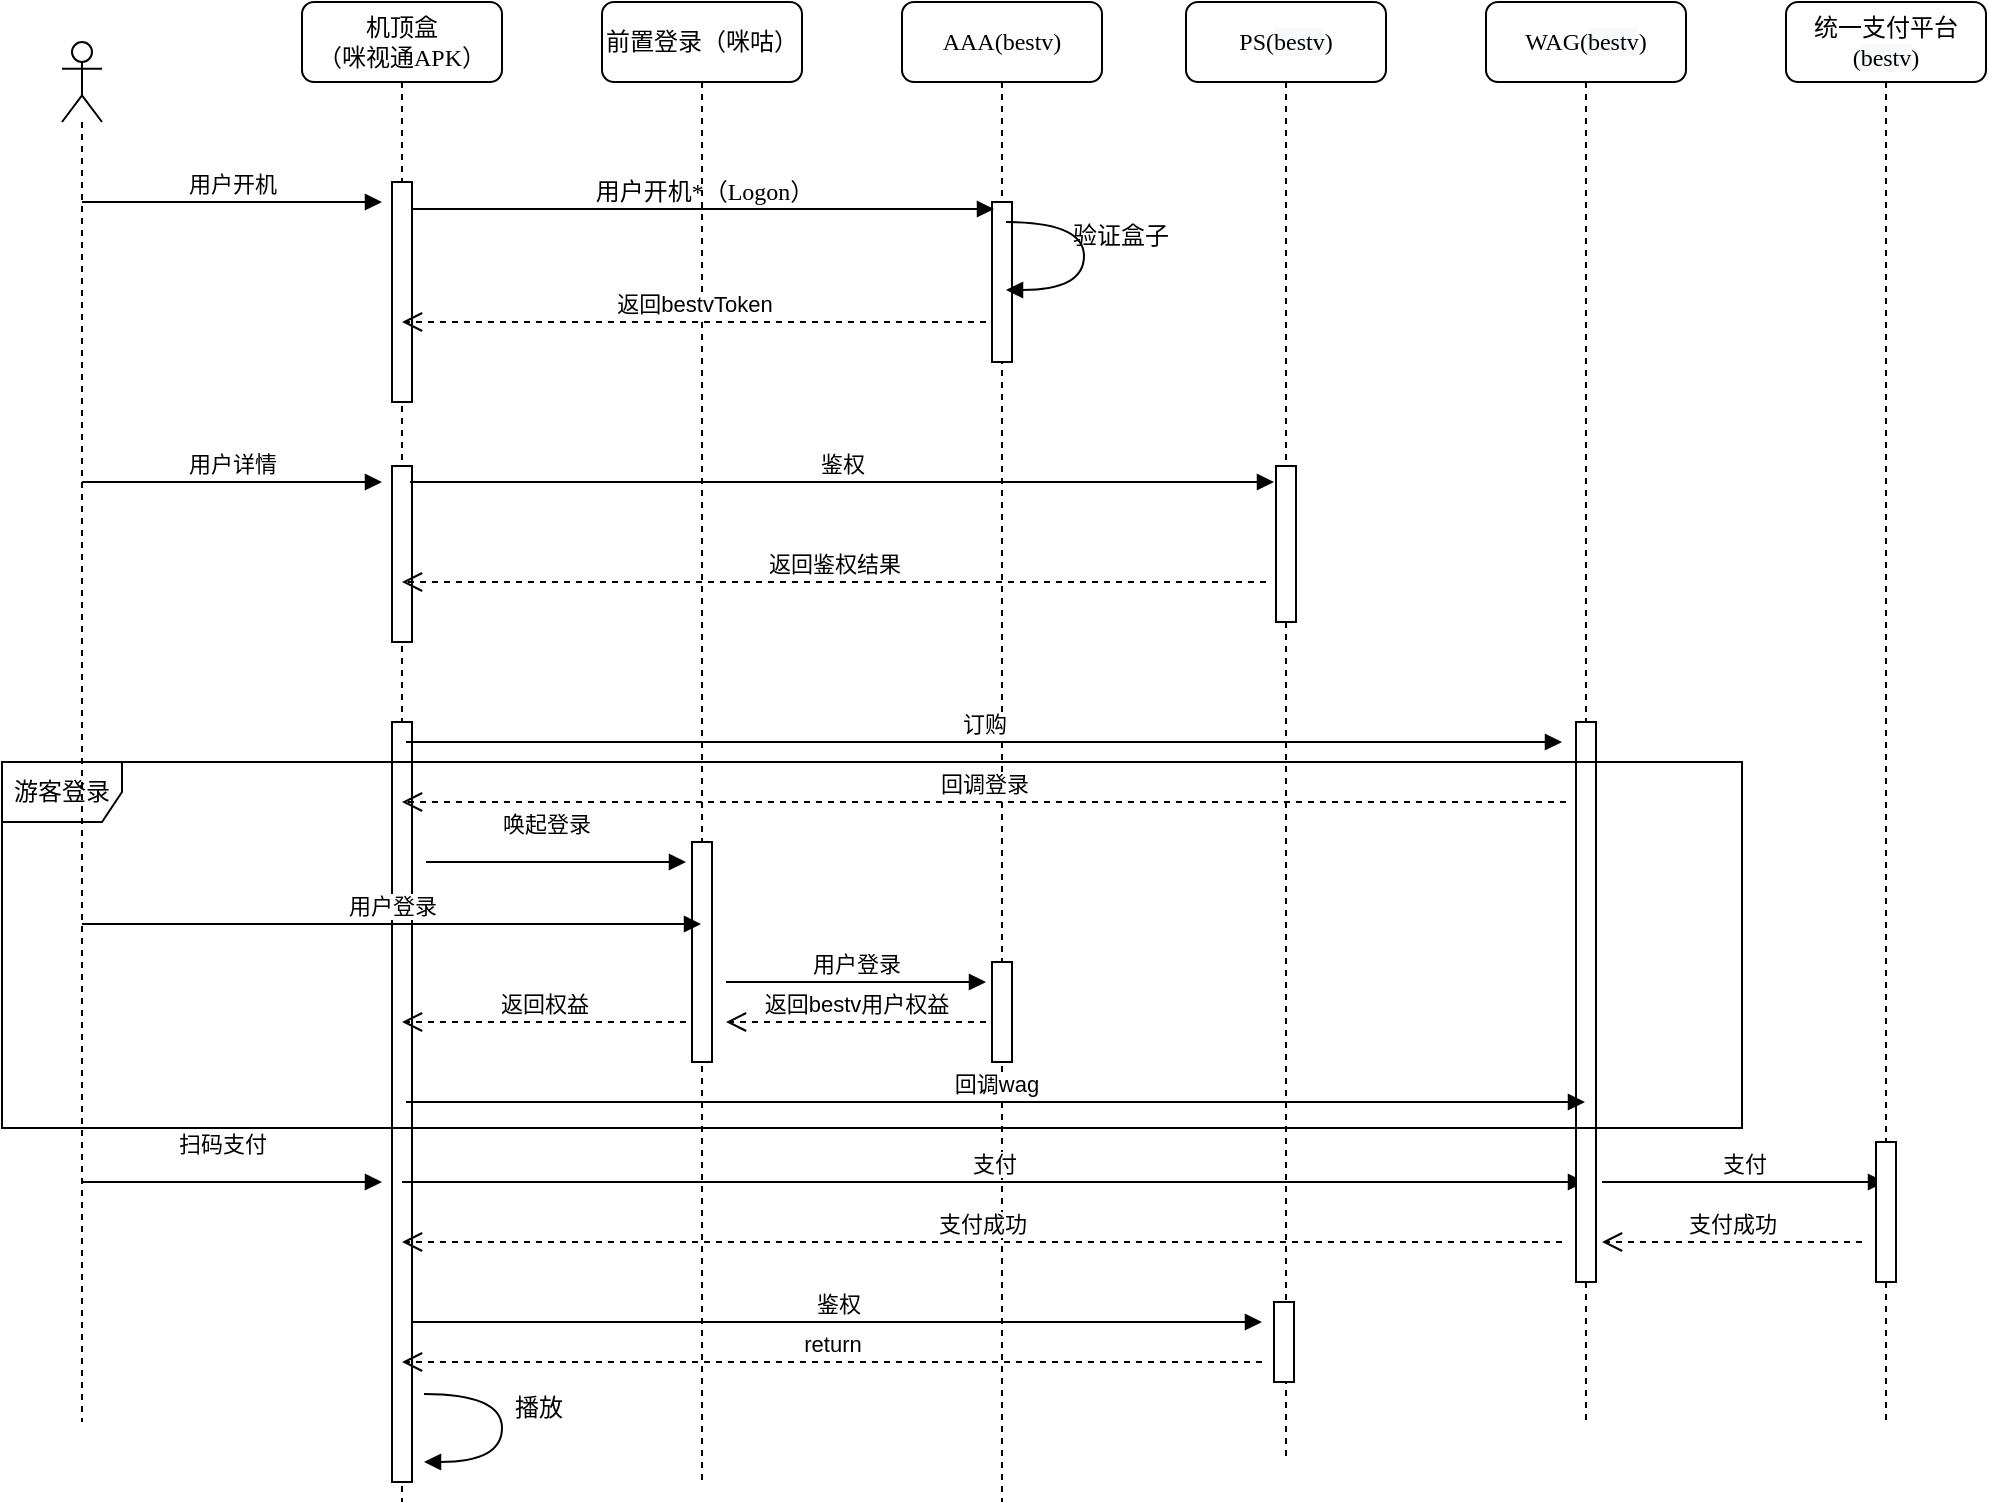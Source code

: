 <mxfile type="github" version="12.4.9">
  <diagram id="13e1069c-82ec-6db2-03f1-153e76fe0fe0" name="Page-1">
    <mxGraphModel grid="1" shadow="0" math="0" background="#ffffff" pageHeight="850" pageWidth="1100" pageScale="1" page="1" fold="1" arrows="1" connect="1" tooltips="1" guides="1" gridSize="10" dy="792" dx="1422">
      <root>
        <mxCell id="0"/>
        <mxCell id="1" parent="0"/>
        <mxCell id="XAI1HucwZ2nyAOawFUFM-1" value="&lt;span style=&quot;display: inline ; float: none ; background-color: rgb(248 , 249 , 250) ; color: transparent ; font-family: monospace ; font-size: 0px ; font-style: normal ; font-variant: normal ; font-weight: 400 ; letter-spacing: normal ; text-align: left ; text-decoration: none ; text-indent: 0px ; text-transform: none ; white-space: nowrap ; word-break: break-all ; word-spacing: 0px&quot;&gt;%3CmxGraphModel%3E%3Croot%3E%3CmxCell%20id%3D%220%22%2F%3E%3CmxCell%20id%3D%221%22%20parent%3D%220%22%2F%3E%3CmxCell%20id%3D%222%22%20value%3D%22%E5%89%8D%E7%BD%AE%E7%99%BB%E5%BD%95%EF%BC%88%E5%92%AA%E5%92%95%EF%BC%89%22%20parent%3D%221%22%20vertex%3D%221%22%20style%3D%22shape%3DumlLifeline%3Bperimeter%3DlifelinePerimeter%3BwhiteSpace%3Dwrap%3Bhtml%3D1%3Bcontainer%3D1%3Bcollapsible%3D0%3BrecursiveResize%3D0%3BoutlineConnect%3D0%3Brounded%3D1%3Bshadow%3D0%3Bcomic%3D0%3BlabelBackgroundColor%3Dnone%3BstrokeWidth%3D1%3BfontFamily%3DVerdana%3BfontSize%3D12%3Balign%3Dcenter%3B%22%3E%3CmxGeometry%20as%3D%22geometry%22%20height%3D%22580%22%20width%3D%22100%22%20y%3D%2280%22%20x%3D%22238%22%2F%3E%3C%2FmxCell%3E%3CmxCell%20id%3D%223%22%20value%3D%22AAA(%E7%99%BE%E8%A7%86%E9%80%9A)%22%20parent%3D%221%22%20vertex%3D%221%22%20style%3D%22shape%3DumlLifeline%3Bperimeter%3DlifelinePerimeter%3BwhiteSpace%3Dwrap%3Bhtml%3D1%3Bcontainer%3D1%3Bcollapsible%3D0%3BrecursiveResize%3D0%3BoutlineConnect%3D0%3Brounded%3D1%3Bshadow%3D0%3Bcomic%3D0%3BlabelBackgroundColor%3Dnone%3BstrokeWidth%3D1%3BfontFamily%3DVerdana%3BfontSize%3D12%3Balign%3Dcenter%3B%22%3E%3CmxGeometry%20as%3D%22geometry%22%20height%3D%22580%22%20width%3D%22100%22%20y%3D%2280%22%20x%3D%22388%22%2F%3E%3C%2FmxCell%3E%3CmxCell%20id%3D%224%22%20value%3D%22%22%20parent%3D%223%22%20vertex%3D%221%22%20style%3D%22html%3D1%3Bpoints%3D%5B%5D%3Bperimeter%3DorthogonalPerimeter%3Brounded%3D0%3Bshadow%3D0%3Bcomic%3D0%3BlabelBackgroundColor%3Dnone%3BstrokeWidth%3D1%3BfontFamily%3DVerdana%3BfontSize%3D12%3Balign%3Dcenter%3B%22%3E%3CmxGeometry%20as%3D%22geometry%22%20height%3D%2250%22%20width%3D%2210%22%20y%3D%22100%22%20x%3D%2245%22%2F%3E%3C%2FmxCell%3E%3CmxCell%20id%3D%225%22%20value%3D%22%22%20parent%3D%223%22%20vertex%3D%221%22%20style%3D%22shape%3DrequiredInterface%3Bhtml%3D1%3BverticalLabelPosition%3Dbottom%3B%22%3E%3CmxGeometry%20as%3D%22geometry%22%20height%3D%2220%22%20width%3D%2210%22%20y%3D%22130%22%20x%3D%2255%22%2F%3E%3C%2FmxCell%3E%3CmxCell%20id%3D%226%22%20value%3D%22%E6%9C%BA%E9%A1%B6%E7%9B%92%26lt%3Bbr%26gt%3B%EF%BC%88%E5%92%AA%E8%A7%86%E9%80%9AAPK%EF%BC%89%22%20parent%3D%221%22%20vertex%3D%221%22%20style%3D%22shape%3DumlLifeline%3Bperimeter%3DlifelinePerimeter%3BwhiteSpace%3Dwrap%3Bhtml%3D1%3Bcontainer%3D1%3Bcollapsible%3D0%3BrecursiveResize%3D0%3BoutlineConnect%3D0%3Brounded%3D1%3Bshadow%3D0%3Bcomic%3D0%3BlabelBackgroundColor%3Dnone%3BstrokeWidth%3D1%3BfontFamily%3DVerdana%3BfontSize%3D12%3Balign%3Dcenter%3B%22%3E%3CmxGeometry%20as%3D%22geometry%22%20height%3D%22580%22%20width%3D%22100%22%20y%3D%2280%22%20x%3D%2288%22%2F%3E%3C%2FmxCell%3E%3CmxCell%20id%3D%227%22%20value%3D%22%22%20parent%3D%226%22%20vertex%3D%221%22%20style%3D%22html%3D1%3Bpoints%3D%5B%5D%3Bperimeter%3DorthogonalPerimeter%3Brounded%3D0%3Bshadow%3D0%3Bcomic%3D0%3BlabelBackgroundColor%3Dnone%3BstrokeWidth%3D1%3BfontFamily%3DVerdana%3BfontSize%3D12%3Balign%3Dcenter%3B%22%3E%3CmxGeometry%20as%3D%22geometry%22%20height%3D%22150%22%20width%3D%2210%22%20y%3D%2290%22%20x%3D%2245%22%2F%3E%3C%2FmxCell%3E%3CmxCell%20id%3D%228%22%20value%3D%22%E7%94%A8%E6%88%B7%E7%99%BB%E5%BD%95*%EF%BC%88Logon%EF%BC%89%22%20parent%3D%221%22%20style%3D%22html%3D1%3BverticalAlign%3Dbottom%3BendArrow%3Dblock%3BentryX%3D0.1%3BentryY%3D0.045%3BlabelBackgroundColor%3Dnone%3BfontFamily%3DVerdana%3BfontSize%3D12%3BedgeStyle%3DelbowEdgeStyle%3Belbow%3Dvertical%3BentryDx%3D0%3BentryDy%3D0%3BentryPerimeter%3D0%3B%22%20edge%3D%221%22%20target%3D%224%22%20source%3D%227%22%3E%3CmxGeometry%20as%3D%22geometry%22%20relative%3D%221%22%3E%3CmxPoint%20as%3D%22sourcePoint%22%20y%3D%22190%22%20x%3D%22208%22%2F%3E%3CmxPoint%20as%3D%22targetPoint%22%20y%3D%22180%22%20x%3D%22283%22%2F%3E%3C%2FmxGeometry%3E%3C%2FmxCell%3E%3CmxCell%20id%3D%229%22%20value%3D%22Note%22%20parent%3D%221%22%20vertex%3D%221%22%20style%3D%22shape%3Dnote%3BwhiteSpace%3Dwrap%3Bhtml%3D1%3Bsize%3D14%3BverticalAlign%3Dtop%3Balign%3Dleft%3BspacingTop%3D-6%3Brounded%3D0%3Bshadow%3D0%3Bcomic%3D0%3BlabelBackgroundColor%3Dnone%3BstrokeWidth%3D1%3BfontFamily%3DVerdana%3BfontSize%3D12%22%3E%3CmxGeometry%20as%3D%22geometry%22%20height%3D%2235%22%20width%3D%22100%22%20y%3D%2230%22%20x%3D%2288%22%2F%3E%3C%2FmxCell%3E%3CmxCell%20id%3D%2210%22%20value%3D%22Note%22%20parent%3D%221%22%20vertex%3D%221%22%20style%3D%22shape%3Dnote%3BwhiteSpace%3Dwrap%3Bhtml%3D1%3Bsize%3D14%3BverticalAlign%3Dtop%3Balign%3Dleft%3BspacingTop%3D-6%3Brounded%3D0%3Bshadow%3D0%3Bcomic%3D0%3BlabelBackgroundColor%3Dnone%3BstrokeWidth%3D1%3BfontFamily%3DVerdana%3BfontSize%3D12%22%3E%3CmxGeometry%20as%3D%22geometry%22%20height%3D%2235%22%20width%3D%22100%22%20y%3D%2230%22%20x%3D%22228%22%2F%3E%3C%2FmxCell%3E%3CmxCell%20id%3D%2211%22%20value%3D%22Note%22%20parent%3D%221%22%20vertex%3D%221%22%20style%3D%22shape%3Dnote%3BwhiteSpace%3Dwrap%3Bhtml%3D1%3Bsize%3D14%3BverticalAlign%3Dtop%3Balign%3Dleft%3BspacingTop%3D-6%3Brounded%3D0%3Bshadow%3D0%3Bcomic%3D0%3BlabelBackgroundColor%3Dnone%3BstrokeWidth%3D1%3BfontFamily%3DVerdana%3BfontSize%3D12%22%3E%3CmxGeometry%20as%3D%22geometry%22%20height%3D%2235%22%20width%3D%22100%22%20y%3D%2230%22%20x%3D%22388%22%2F%3E%3C%2FmxCell%3E%3CmxCell%20id%3D%2212%22%20value%3D%22PS(%E7%99%BE%E8%A7%86%E9%80%9A)%22%20parent%3D%221%22%20vertex%3D%221%22%20style%3D%22shape%3DumlLifeline%3Bperimeter%3DlifelinePerimeter%3BwhiteSpace%3Dwrap%3Bhtml%3D1%3Bcontainer%3D1%3Bcollapsible%3D0%3BrecursiveResize%3D0%3BoutlineConnect%3D0%3Brounded%3D1%3Bshadow%3D0%3Bcomic%3D0%3BlabelBackgroundColor%3Dnone%3BstrokeWidth%3D1%3BfontFamily%3DVerdana%3BfontSize%3D12%3Balign%3Dcenter%3B%22%3E%3CmxGeometry%20as%3D%22geometry%22%20height%3D%22580%22%20width%3D%22100%22%20y%3D%2280%22%20x%3D%22530%22%2F%3E%3C%2FmxCell%3E%3CmxCell%20id%3D%2213%22%20value%3D%22%22%20parent%3D%2212%22%20vertex%3D%221%22%20style%3D%22html%3D1%3Bpoints%3D%5B%5D%3Bperimeter%3DorthogonalPerimeter%3Brounded%3D0%3Bshadow%3D0%3Bcomic%3D0%3BlabelBackgroundColor%3Dnone%3BstrokeWidth%3D1%3BfontFamily%3DVerdana%3BfontSize%3D12%3Balign%3Dcenter%3B%22%3E%3CmxGeometry%20as%3D%22geometry%22%20height%3D%2260%22%20width%3D%2210%22%20y%3D%22270%22%20x%3D%2245%22%2F%3E%3C%2FmxCell%3E%3CmxCell%20id%3D%2214%22%20value%3D%22WAG(%E7%99%BE%E8%A7%86%E9%80%9A)%22%20parent%3D%221%22%20vertex%3D%221%22%20style%3D%22shape%3DumlLifeline%3Bperimeter%3DlifelinePerimeter%3BwhiteSpace%3Dwrap%3Bhtml%3D1%3Bcontainer%3D1%3Bcollapsible%3D0%3BrecursiveResize%3D0%3BoutlineConnect%3D0%3Brounded%3D1%3Bshadow%3D0%3Bcomic%3D0%3BlabelBackgroundColor%3Dnone%3BstrokeWidth%3D1%3BfontFamily%3DVerdana%3BfontSize%3D12%3Balign%3Dcenter%3B%22%3E%3CmxGeometry%20as%3D%22geometry%22%20height%3D%22580%22%20width%3D%22100%22%20y%3D%2280%22%20x%3D%22680%22%2F%3E%3C%2FmxCell%3E%3CmxCell%20id%3D%2215%22%20value%3D%22%22%20parent%3D%2214%22%20vertex%3D%221%22%20style%3D%22html%3D1%3Bpoints%3D%5B%5D%3Bperimeter%3DorthogonalPerimeter%3Brounded%3D0%3Bshadow%3D0%3Bcomic%3D0%3BlabelBackgroundColor%3Dnone%3BstrokeWidth%3D1%3BfontFamily%3DVerdana%3BfontSize%3D12%3Balign%3Dcenter%3B%22%3E%3CmxGeometry%20as%3D%22geometry%22%20height%3D%2260%22%20width%3D%2210%22%20y%3D%22270%22%20x%3D%2245%22%2F%3E%3C%2FmxCell%3E%3CmxCell%20id%3D%2216%22%20value%3D%22%E7%BB%9F%E4%B8%80%E6%94%AF%E4%BB%98%E5%B9%B3%E5%8F%B0%26lt%3Bbr%26gt%3B(%E7%99%BE%E8%A7%86%E9%80%9A)%22%20parent%3D%221%22%20vertex%3D%221%22%20style%3D%22shape%3DumlLifeline%3Bperimeter%3DlifelinePerimeter%3BwhiteSpace%3Dwrap%3Bhtml%3D1%3Bcontainer%3D1%3Bcollapsible%3D0%3BrecursiveResize%3D0%3BoutlineConnect%3D0%3Brounded%3D1%3Bshadow%3D0%3Bcomic%3D0%3BlabelBackgroundColor%3Dnone%3BstrokeWidth%3D1%3BfontFamily%3DVerdana%3BfontSize%3D12%3Balign%3Dcenter%3B%22%3E%3CmxGeometry%20as%3D%22geometry%22%20height%3D%22580%22%20width%3D%22100%22%20y%3D%2280%22%20x%3D%22830%22%2F%3E%3C%2FmxCell%3E%3CmxCell%20id%3D%2217%22%20value%3D%22%22%20parent%3D%2216%22%20vertex%3D%221%22%20style%3D%22html%3D1%3Bpoints%3D%5B%5D%3Bperimeter%3DorthogonalPerimeter%3Brounded%3D0%3Bshadow%3D0%3Bcomic%3D0%3BlabelBackgroundColor%3Dnone%3BstrokeWidth%3D1%3BfontFamily%3DVerdana%3BfontSize%3D12%3Balign%3Dcenter%3B%22%3E%3CmxGeometry%20as%3D%22geometry%22%20height%3D%2260%22%20width%3D%2210%22%20y%3D%22270%22%20x%3D%2245%22%2F%3E%3C%2FmxCell%3E%3C%2Froot%3E%3C%2FmxGraphModel%3E&lt;/span&gt;" parent="1" vertex="1" style="text;html=1;align=center;verticalAlign=middle;resizable=0;points=[];autosize=1;">
          <mxGeometry as="geometry" height="20" width="20" y="308" x="686"/>
        </mxCell>
        <mxCell id="XAI1HucwZ2nyAOawFUFM-2" value="前置登录（咪咕）" parent="1" vertex="1" style="shape=umlLifeline;perimeter=lifelinePerimeter;whiteSpace=wrap;html=1;container=1;collapsible=0;recursiveResize=0;outlineConnect=0;rounded=1;shadow=0;comic=0;labelBackgroundColor=none;strokeWidth=1;fontFamily=Verdana;fontSize=12;align=center;">
          <mxGeometry as="geometry" height="740" width="100" y="90" x="360"/>
        </mxCell>
        <mxCell id="XAI1HucwZ2nyAOawFUFM-37" value="" parent="XAI1HucwZ2nyAOawFUFM-2" vertex="1" style="html=1;points=[];perimeter=orthogonalPerimeter;">
          <mxGeometry as="geometry" height="110" width="10" y="420" x="45"/>
        </mxCell>
        <mxCell id="XAI1HucwZ2nyAOawFUFM-41" value="用户登录" parent="XAI1HucwZ2nyAOawFUFM-2" style="html=1;verticalAlign=bottom;endArrow=block;" edge="1">
          <mxGeometry as="geometry" width="80" relative="1">
            <mxPoint as="sourcePoint" y="490" x="62"/>
            <mxPoint as="targetPoint" y="490" x="192"/>
          </mxGeometry>
        </mxCell>
        <mxCell id="XAI1HucwZ2nyAOawFUFM-3" value="AAA(bestv)" parent="1" vertex="1" style="shape=umlLifeline;perimeter=lifelinePerimeter;whiteSpace=wrap;html=1;container=1;collapsible=0;recursiveResize=0;outlineConnect=0;rounded=1;shadow=0;comic=0;labelBackgroundColor=none;strokeWidth=1;fontFamily=Verdana;fontSize=12;align=center;">
          <mxGeometry as="geometry" height="750" width="100" y="90" x="510"/>
        </mxCell>
        <mxCell id="XAI1HucwZ2nyAOawFUFM-4" value="" parent="XAI1HucwZ2nyAOawFUFM-3" vertex="1" style="html=1;points=[];perimeter=orthogonalPerimeter;rounded=0;shadow=0;comic=0;labelBackgroundColor=none;strokeWidth=1;fontFamily=Verdana;fontSize=12;align=center;">
          <mxGeometry as="geometry" height="80" width="10" y="100" x="45"/>
        </mxCell>
        <mxCell id="XAI1HucwZ2nyAOawFUFM-40" value="" parent="XAI1HucwZ2nyAOawFUFM-3" vertex="1" style="html=1;points=[];perimeter=orthogonalPerimeter;">
          <mxGeometry as="geometry" height="50" width="10" y="480" x="45"/>
        </mxCell>
        <mxCell id="XAI1HucwZ2nyAOawFUFM-6" value="机顶盒&lt;br&gt;（咪视通APK）" parent="1" vertex="1" style="shape=umlLifeline;perimeter=lifelinePerimeter;whiteSpace=wrap;html=1;container=1;collapsible=0;recursiveResize=0;outlineConnect=0;rounded=1;shadow=0;comic=0;labelBackgroundColor=none;strokeWidth=1;fontFamily=Verdana;fontSize=12;align=center;">
          <mxGeometry as="geometry" height="750" width="100" y="90" x="210"/>
        </mxCell>
        <mxCell id="XAI1HucwZ2nyAOawFUFM-7" value="" parent="XAI1HucwZ2nyAOawFUFM-6" vertex="1" style="html=1;points=[];perimeter=orthogonalPerimeter;rounded=0;shadow=0;comic=0;labelBackgroundColor=none;strokeWidth=1;fontFamily=Verdana;fontSize=12;align=center;">
          <mxGeometry as="geometry" height="110" width="10" y="90" x="45"/>
        </mxCell>
        <mxCell id="XAI1HucwZ2nyAOawFUFM-19" value="" parent="XAI1HucwZ2nyAOawFUFM-6" vertex="1" style="html=1;points=[];perimeter=orthogonalPerimeter;">
          <mxGeometry as="geometry" height="88" width="10" y="232" x="45"/>
        </mxCell>
        <mxCell id="XAI1HucwZ2nyAOawFUFM-20" value="鉴权" parent="XAI1HucwZ2nyAOawFUFM-6" style="html=1;verticalAlign=bottom;endArrow=block;" edge="1">
          <mxGeometry as="geometry" width="80" relative="1">
            <mxPoint as="sourcePoint" y="240" x="54"/>
            <mxPoint as="targetPoint" y="240" x="486"/>
          </mxGeometry>
        </mxCell>
        <mxCell id="XAI1HucwZ2nyAOawFUFM-30" value="" parent="XAI1HucwZ2nyAOawFUFM-6" vertex="1" style="html=1;points=[];perimeter=orthogonalPerimeter;">
          <mxGeometry as="geometry" height="380" width="10" y="360" x="45"/>
        </mxCell>
        <mxCell id="XAI1HucwZ2nyAOawFUFM-32" value="订购" parent="XAI1HucwZ2nyAOawFUFM-6" style="html=1;verticalAlign=bottom;endArrow=block;" edge="1">
          <mxGeometry as="geometry" width="80" relative="1">
            <mxPoint as="sourcePoint" y="370" x="52"/>
            <mxPoint as="targetPoint" y="370" x="630"/>
          </mxGeometry>
        </mxCell>
        <mxCell id="XAI1HucwZ2nyAOawFUFM-38" value="唤起登录" parent="XAI1HucwZ2nyAOawFUFM-6" style="html=1;verticalAlign=bottom;endArrow=block;" edge="1">
          <mxGeometry as="geometry" width="80" y="10" x="-0.077" relative="1">
            <mxPoint as="sourcePoint" y="430" x="62"/>
            <mxPoint as="targetPoint" y="430" x="192"/>
            <mxPoint as="offset"/>
          </mxGeometry>
        </mxCell>
        <mxCell id="XAI1HucwZ2nyAOawFUFM-69" value="支付" parent="XAI1HucwZ2nyAOawFUFM-6" style="html=1;verticalAlign=bottom;endArrow=block;" edge="1" target="XAI1HucwZ2nyAOawFUFM-14">
          <mxGeometry as="geometry" width="80" relative="1">
            <mxPoint as="sourcePoint" y="590" x="50"/>
            <mxPoint as="targetPoint" y="590" x="130"/>
          </mxGeometry>
        </mxCell>
        <mxCell id="XAI1HucwZ2nyAOawFUFM-8" value="用户开机*（Logon）" parent="1" style="html=1;verticalAlign=bottom;endArrow=block;entryX=0.1;entryY=0.045;labelBackgroundColor=none;fontFamily=Verdana;fontSize=12;edgeStyle=elbowEdgeStyle;elbow=vertical;entryDx=0;entryDy=0;entryPerimeter=0;" edge="1" target="XAI1HucwZ2nyAOawFUFM-4" source="XAI1HucwZ2nyAOawFUFM-7">
          <mxGeometry as="geometry" relative="1">
            <mxPoint as="sourcePoint" y="200" x="330"/>
            <mxPoint as="targetPoint" y="190" x="405"/>
          </mxGeometry>
        </mxCell>
        <mxCell id="XAI1HucwZ2nyAOawFUFM-12" value="PS(&lt;span style=&quot;display: inline ; float: none ; background-color: rgb(248 , 249 , 250) ; color: rgb(0 , 0 , 0) ; font-family: &amp;#34;verdana&amp;#34; ; font-size: 12px ; font-style: normal ; font-variant: normal ; font-weight: normal ; letter-spacing: normal ; line-height: 1.2 ; overflow-wrap: normal ; text-align: center ; text-decoration: none ; text-indent: 0px ; text-transform: none ; white-space: normal ; word-spacing: 0px&quot;&gt;bestv&lt;/span&gt;)" parent="1" vertex="1" style="shape=umlLifeline;perimeter=lifelinePerimeter;whiteSpace=wrap;html=1;container=1;collapsible=0;recursiveResize=0;outlineConnect=0;rounded=1;shadow=0;comic=0;labelBackgroundColor=none;strokeWidth=1;fontFamily=Verdana;fontSize=12;align=center;">
          <mxGeometry as="geometry" height="730" width="100" y="90" x="652"/>
        </mxCell>
        <mxCell id="XAI1HucwZ2nyAOawFUFM-13" value="" parent="XAI1HucwZ2nyAOawFUFM-12" vertex="1" style="html=1;points=[];perimeter=orthogonalPerimeter;rounded=0;shadow=0;comic=0;labelBackgroundColor=none;strokeWidth=1;fontFamily=Verdana;fontSize=12;align=center;">
          <mxGeometry as="geometry" height="78" width="10" y="232" x="45"/>
        </mxCell>
        <mxCell id="XAI1HucwZ2nyAOawFUFM-72" value="" parent="XAI1HucwZ2nyAOawFUFM-12" vertex="1" style="html=1;points=[];perimeter=orthogonalPerimeter;">
          <mxGeometry as="geometry" height="40" width="10" y="650" x="44"/>
        </mxCell>
        <mxCell id="XAI1HucwZ2nyAOawFUFM-14" value="WAG(&lt;span style=&quot;display: inline ; float: none ; background-color: rgb(248 , 249 , 250) ; color: rgb(0 , 0 , 0) ; font-family: &amp;#34;verdana&amp;#34; ; font-size: 12px ; font-style: normal ; font-variant: normal ; font-weight: normal ; letter-spacing: normal ; line-height: 1.2 ; overflow-wrap: normal ; text-align: center ; text-decoration: none ; text-indent: 0px ; text-transform: none ; white-space: normal ; word-spacing: 0px&quot;&gt;bestv&lt;/span&gt;)" parent="1" vertex="1" style="shape=umlLifeline;perimeter=lifelinePerimeter;whiteSpace=wrap;html=1;container=1;collapsible=0;recursiveResize=0;outlineConnect=0;rounded=1;shadow=0;comic=0;labelBackgroundColor=none;strokeWidth=1;fontFamily=Verdana;fontSize=12;align=center;">
          <mxGeometry as="geometry" height="710" width="100" y="90" x="802"/>
        </mxCell>
        <mxCell id="XAI1HucwZ2nyAOawFUFM-31" value="" parent="XAI1HucwZ2nyAOawFUFM-14" vertex="1" style="html=1;points=[];perimeter=orthogonalPerimeter;">
          <mxGeometry as="geometry" height="280" width="10" y="360" x="45"/>
        </mxCell>
        <mxCell id="XAI1HucwZ2nyAOawFUFM-67" value="支付" parent="XAI1HucwZ2nyAOawFUFM-14" style="html=1;verticalAlign=bottom;endArrow=block;" edge="1" target="XAI1HucwZ2nyAOawFUFM-16">
          <mxGeometry as="geometry" width="80" relative="1">
            <mxPoint as="sourcePoint" y="590" x="58"/>
            <mxPoint as="targetPoint" y="590" x="138"/>
          </mxGeometry>
        </mxCell>
        <mxCell id="XAI1HucwZ2nyAOawFUFM-16" value="统一支付平台&lt;br&gt;(&lt;span style=&quot;display: inline ; float: none ; background-color: rgb(248 , 249 , 250) ; color: rgb(0 , 0 , 0) ; font-family: &amp;#34;verdana&amp;#34; ; font-size: 12px ; font-style: normal ; font-variant: normal ; font-weight: normal ; letter-spacing: normal ; line-height: 1.2 ; overflow-wrap: normal ; text-align: center ; text-decoration: none ; text-indent: 0px ; text-transform: none ; white-space: normal ; word-spacing: 0px&quot;&gt;bestv&lt;/span&gt;)" parent="1" vertex="1" style="shape=umlLifeline;perimeter=lifelinePerimeter;whiteSpace=wrap;html=1;container=1;collapsible=0;recursiveResize=0;outlineConnect=0;rounded=1;shadow=0;comic=0;labelBackgroundColor=none;strokeWidth=1;fontFamily=Verdana;fontSize=12;align=center;">
          <mxGeometry as="geometry" height="710" width="100" y="90" x="952"/>
        </mxCell>
        <mxCell id="XAI1HucwZ2nyAOawFUFM-17" value="" parent="XAI1HucwZ2nyAOawFUFM-16" vertex="1" style="html=1;points=[];perimeter=orthogonalPerimeter;rounded=0;shadow=0;comic=0;labelBackgroundColor=none;strokeWidth=1;fontFamily=Verdana;fontSize=12;align=center;">
          <mxGeometry as="geometry" height="70" width="10" y="570" x="45"/>
        </mxCell>
        <mxCell id="XAI1HucwZ2nyAOawFUFM-18" value="返回bestvToken" parent="1" style="html=1;verticalAlign=bottom;endArrow=open;dashed=1;endSize=8;" edge="1" target="XAI1HucwZ2nyAOawFUFM-6">
          <mxGeometry as="geometry" relative="1">
            <mxPoint as="sourcePoint" y="250" x="552"/>
            <mxPoint as="targetPoint" y="250" x="472"/>
          </mxGeometry>
        </mxCell>
        <mxCell id="7baba1c4bc27f4b0-39" value="验证盒子" parent="1" style="html=1;verticalAlign=bottom;endArrow=block;labelBackgroundColor=none;fontFamily=Verdana;fontSize=12;elbow=vertical;edgeStyle=orthogonalEdgeStyle;curved=1;" edge="1">
          <mxGeometry as="geometry" y="-27" x="0.339" relative="1">
            <mxPoint as="sourcePoint" y="200" x="562"/>
            <mxPoint as="targetPoint" y="234" x="562"/>
            <Array as="points">
              <mxPoint y="200" x="601"/>
              <mxPoint y="234" x="601"/>
            </Array>
            <mxPoint as="offset" y="9" x="20"/>
          </mxGeometry>
        </mxCell>
        <mxCell id="XAI1HucwZ2nyAOawFUFM-29" value="返回鉴权结果" parent="1" style="html=1;verticalAlign=bottom;endArrow=open;dashed=1;endSize=8;" edge="1" target="XAI1HucwZ2nyAOawFUFM-6">
          <mxGeometry as="geometry" relative="1">
            <mxPoint as="sourcePoint" y="380" x="692"/>
            <mxPoint as="targetPoint" y="380" x="612"/>
          </mxGeometry>
        </mxCell>
        <mxCell id="XAI1HucwZ2nyAOawFUFM-36" value="回调登录" parent="1" style="html=1;verticalAlign=bottom;endArrow=open;dashed=1;endSize=8;" edge="1" target="XAI1HucwZ2nyAOawFUFM-6">
          <mxGeometry as="geometry" relative="1">
            <mxPoint as="sourcePoint" y="490" x="842"/>
            <mxPoint as="targetPoint" y="490" x="762"/>
          </mxGeometry>
        </mxCell>
        <mxCell id="XAI1HucwZ2nyAOawFUFM-42" value="返回bestv用户权益" parent="1" style="html=1;verticalAlign=bottom;endArrow=open;dashed=1;endSize=8;" edge="1">
          <mxGeometry as="geometry" relative="1">
            <mxPoint as="sourcePoint" y="600" x="552"/>
            <mxPoint as="targetPoint" y="600" x="422"/>
          </mxGeometry>
        </mxCell>
        <mxCell id="XAI1HucwZ2nyAOawFUFM-43" value="返回权益" parent="1" style="html=1;verticalAlign=bottom;endArrow=open;dashed=1;endSize=8;" edge="1" target="XAI1HucwZ2nyAOawFUFM-6">
          <mxGeometry as="geometry" relative="1">
            <mxPoint as="sourcePoint" y="600" x="402"/>
            <mxPoint as="targetPoint" y="600" x="322"/>
          </mxGeometry>
        </mxCell>
        <mxCell id="XAI1HucwZ2nyAOawFUFM-44" value="游客登录" parent="1" vertex="1" style="shape=umlFrame;whiteSpace=wrap;html=1;">
          <mxGeometry as="geometry" height="183" width="870" y="470" x="60"/>
        </mxCell>
        <mxCell id="XAI1HucwZ2nyAOawFUFM-49" value="回调wag" parent="1" style="html=1;verticalAlign=bottom;endArrow=block;" edge="1" target="XAI1HucwZ2nyAOawFUFM-14">
          <mxGeometry as="geometry" width="80" relative="1">
            <mxPoint as="sourcePoint" y="640" x="262"/>
            <mxPoint as="targetPoint" y="640" x="342"/>
          </mxGeometry>
        </mxCell>
        <mxCell id="XAI1HucwZ2nyAOawFUFM-60" value="" parent="1" vertex="1" style="shape=umlLifeline;participant=umlActor;perimeter=lifelinePerimeter;whiteSpace=wrap;html=1;container=1;collapsible=0;recursiveResize=0;verticalAlign=top;spacingTop=36;labelBackgroundColor=#ffffff;outlineConnect=0;">
          <mxGeometry as="geometry" height="690" width="20" y="110" x="90"/>
        </mxCell>
        <mxCell id="XAI1HucwZ2nyAOawFUFM-61" value="用户登录" parent="XAI1HucwZ2nyAOawFUFM-60" style="html=1;verticalAlign=bottom;endArrow=block;" edge="1">
          <mxGeometry as="geometry" width="80" relative="1">
            <mxPoint as="sourcePoint" y="441" x="10"/>
            <mxPoint as="targetPoint" y="441" x="319.5"/>
          </mxGeometry>
        </mxCell>
        <mxCell id="XAI1HucwZ2nyAOawFUFM-62" value="用户开机" parent="XAI1HucwZ2nyAOawFUFM-60" style="html=1;verticalAlign=bottom;endArrow=block;" edge="1">
          <mxGeometry as="geometry" width="80" relative="1">
            <mxPoint as="sourcePoint" y="80" x="10"/>
            <mxPoint as="targetPoint" y="80" x="160"/>
          </mxGeometry>
        </mxCell>
        <mxCell id="XAI1HucwZ2nyAOawFUFM-63" value="用户详情" parent="XAI1HucwZ2nyAOawFUFM-60" style="html=1;verticalAlign=bottom;endArrow=block;" edge="1">
          <mxGeometry as="geometry" width="80" relative="1">
            <mxPoint as="sourcePoint" y="220" x="10"/>
            <mxPoint as="targetPoint" y="220" x="160"/>
          </mxGeometry>
        </mxCell>
        <mxCell id="XAI1HucwZ2nyAOawFUFM-66" value="扫码支付" parent="XAI1HucwZ2nyAOawFUFM-60" style="html=1;verticalAlign=bottom;endArrow=block;" edge="1">
          <mxGeometry as="geometry" width="80" y="10" x="-0.067" relative="1">
            <mxPoint as="sourcePoint" y="570" x="10"/>
            <mxPoint as="targetPoint" y="570" x="160"/>
            <mxPoint as="offset"/>
          </mxGeometry>
        </mxCell>
        <mxCell id="XAI1HucwZ2nyAOawFUFM-68" value="支付成功" parent="1" style="html=1;verticalAlign=bottom;endArrow=open;dashed=1;endSize=8;" edge="1">
          <mxGeometry as="geometry" relative="1">
            <mxPoint as="sourcePoint" y="710" x="990"/>
            <mxPoint as="targetPoint" y="710" x="860"/>
          </mxGeometry>
        </mxCell>
        <mxCell id="XAI1HucwZ2nyAOawFUFM-70" value="支付成功" parent="1" style="html=1;verticalAlign=bottom;endArrow=open;dashed=1;endSize=8;" edge="1" target="XAI1HucwZ2nyAOawFUFM-6">
          <mxGeometry as="geometry" relative="1">
            <mxPoint as="sourcePoint" y="710" x="840"/>
            <mxPoint as="targetPoint" y="710" x="760"/>
          </mxGeometry>
        </mxCell>
        <mxCell id="XAI1HucwZ2nyAOawFUFM-73" value="鉴权" parent="1" style="html=1;verticalAlign=bottom;endArrow=block;" edge="1">
          <mxGeometry as="geometry" width="80" relative="1">
            <mxPoint as="sourcePoint" y="750" x="265"/>
            <mxPoint as="targetPoint" y="750" x="690"/>
          </mxGeometry>
        </mxCell>
        <mxCell id="XAI1HucwZ2nyAOawFUFM-74" value="return" parent="1" style="html=1;verticalAlign=bottom;endArrow=open;dashed=1;endSize=8;" edge="1" target="XAI1HucwZ2nyAOawFUFM-6">
          <mxGeometry as="geometry" relative="1">
            <mxPoint as="sourcePoint" y="770" x="690"/>
            <mxPoint as="targetPoint" y="770" x="610"/>
          </mxGeometry>
        </mxCell>
        <mxCell id="XAI1HucwZ2nyAOawFUFM-76" value="播放" parent="1" style="html=1;verticalAlign=bottom;endArrow=block;labelBackgroundColor=none;fontFamily=Verdana;fontSize=12;elbow=vertical;edgeStyle=orthogonalEdgeStyle;curved=1;" edge="1">
          <mxGeometry as="geometry" y="-27" x="0.339" relative="1">
            <mxPoint as="sourcePoint" y="786" x="271"/>
            <mxPoint as="targetPoint" y="820" x="271"/>
            <Array as="points">
              <mxPoint y="786" x="310"/>
              <mxPoint y="820" x="310"/>
            </Array>
            <mxPoint as="offset" y="9" x="20"/>
          </mxGeometry>
        </mxCell>
      </root>
    </mxGraphModel>
  </diagram>
</mxfile>
